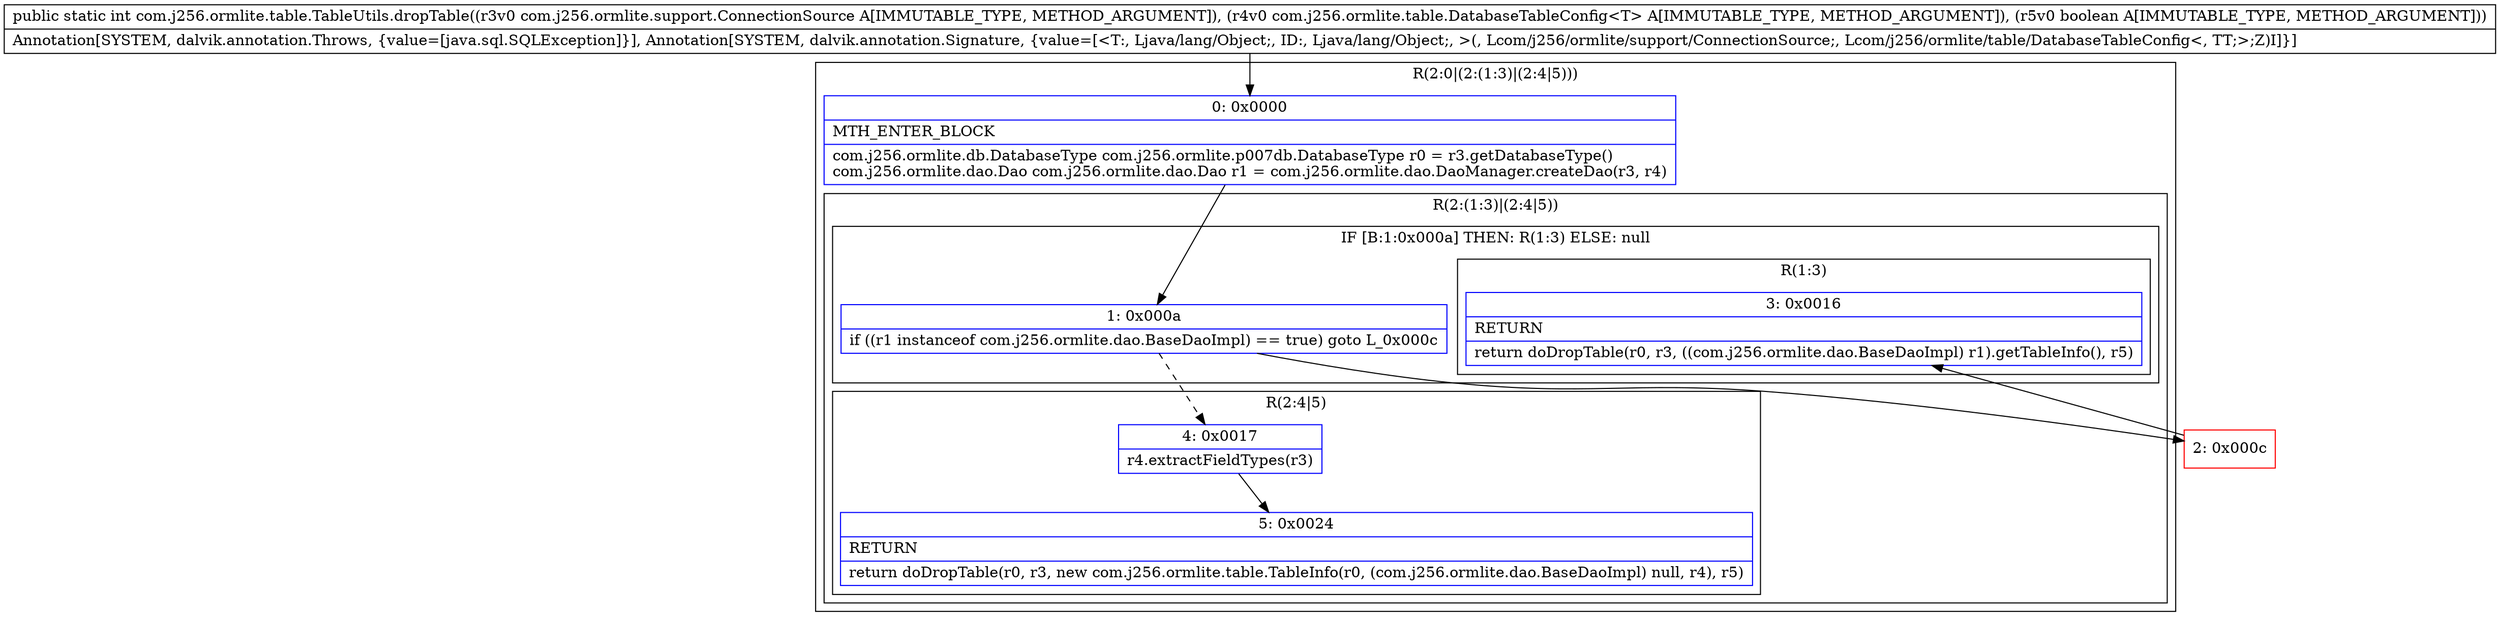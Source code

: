 digraph "CFG forcom.j256.ormlite.table.TableUtils.dropTable(Lcom\/j256\/ormlite\/support\/ConnectionSource;Lcom\/j256\/ormlite\/table\/DatabaseTableConfig;Z)I" {
subgraph cluster_Region_1322158666 {
label = "R(2:0|(2:(1:3)|(2:4|5)))";
node [shape=record,color=blue];
Node_0 [shape=record,label="{0\:\ 0x0000|MTH_ENTER_BLOCK\l|com.j256.ormlite.db.DatabaseType com.j256.ormlite.p007db.DatabaseType r0 = r3.getDatabaseType()\lcom.j256.ormlite.dao.Dao com.j256.ormlite.dao.Dao r1 = com.j256.ormlite.dao.DaoManager.createDao(r3, r4)\l}"];
subgraph cluster_Region_1536461787 {
label = "R(2:(1:3)|(2:4|5))";
node [shape=record,color=blue];
subgraph cluster_IfRegion_2053425453 {
label = "IF [B:1:0x000a] THEN: R(1:3) ELSE: null";
node [shape=record,color=blue];
Node_1 [shape=record,label="{1\:\ 0x000a|if ((r1 instanceof com.j256.ormlite.dao.BaseDaoImpl) == true) goto L_0x000c\l}"];
subgraph cluster_Region_390713927 {
label = "R(1:3)";
node [shape=record,color=blue];
Node_3 [shape=record,label="{3\:\ 0x0016|RETURN\l|return doDropTable(r0, r3, ((com.j256.ormlite.dao.BaseDaoImpl) r1).getTableInfo(), r5)\l}"];
}
}
subgraph cluster_Region_1566341455 {
label = "R(2:4|5)";
node [shape=record,color=blue];
Node_4 [shape=record,label="{4\:\ 0x0017|r4.extractFieldTypes(r3)\l}"];
Node_5 [shape=record,label="{5\:\ 0x0024|RETURN\l|return doDropTable(r0, r3, new com.j256.ormlite.table.TableInfo(r0, (com.j256.ormlite.dao.BaseDaoImpl) null, r4), r5)\l}"];
}
}
}
Node_2 [shape=record,color=red,label="{2\:\ 0x000c}"];
MethodNode[shape=record,label="{public static int com.j256.ormlite.table.TableUtils.dropTable((r3v0 com.j256.ormlite.support.ConnectionSource A[IMMUTABLE_TYPE, METHOD_ARGUMENT]), (r4v0 com.j256.ormlite.table.DatabaseTableConfig\<T\> A[IMMUTABLE_TYPE, METHOD_ARGUMENT]), (r5v0 boolean A[IMMUTABLE_TYPE, METHOD_ARGUMENT]))  | Annotation[SYSTEM, dalvik.annotation.Throws, \{value=[java.sql.SQLException]\}], Annotation[SYSTEM, dalvik.annotation.Signature, \{value=[\<T:, Ljava\/lang\/Object;, ID:, Ljava\/lang\/Object;, \>(, Lcom\/j256\/ormlite\/support\/ConnectionSource;, Lcom\/j256\/ormlite\/table\/DatabaseTableConfig\<, TT;\>;Z)I]\}]\l}"];
MethodNode -> Node_0;
Node_0 -> Node_1;
Node_1 -> Node_2;
Node_1 -> Node_4[style=dashed];
Node_4 -> Node_5;
Node_2 -> Node_3;
}

